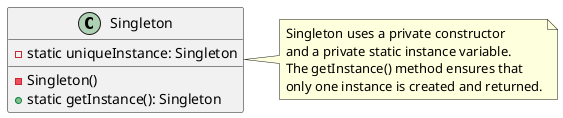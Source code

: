 @startuml SingletonPatternClassDiagram

class Singleton {
  -static uniqueInstance: Singleton
  -Singleton()
  +static getInstance(): Singleton
}

note right of Singleton
  Singleton uses a private constructor
  and a private static instance variable.
  The getInstance() method ensures that
  only one instance is created and returned.
end note

@enduml
